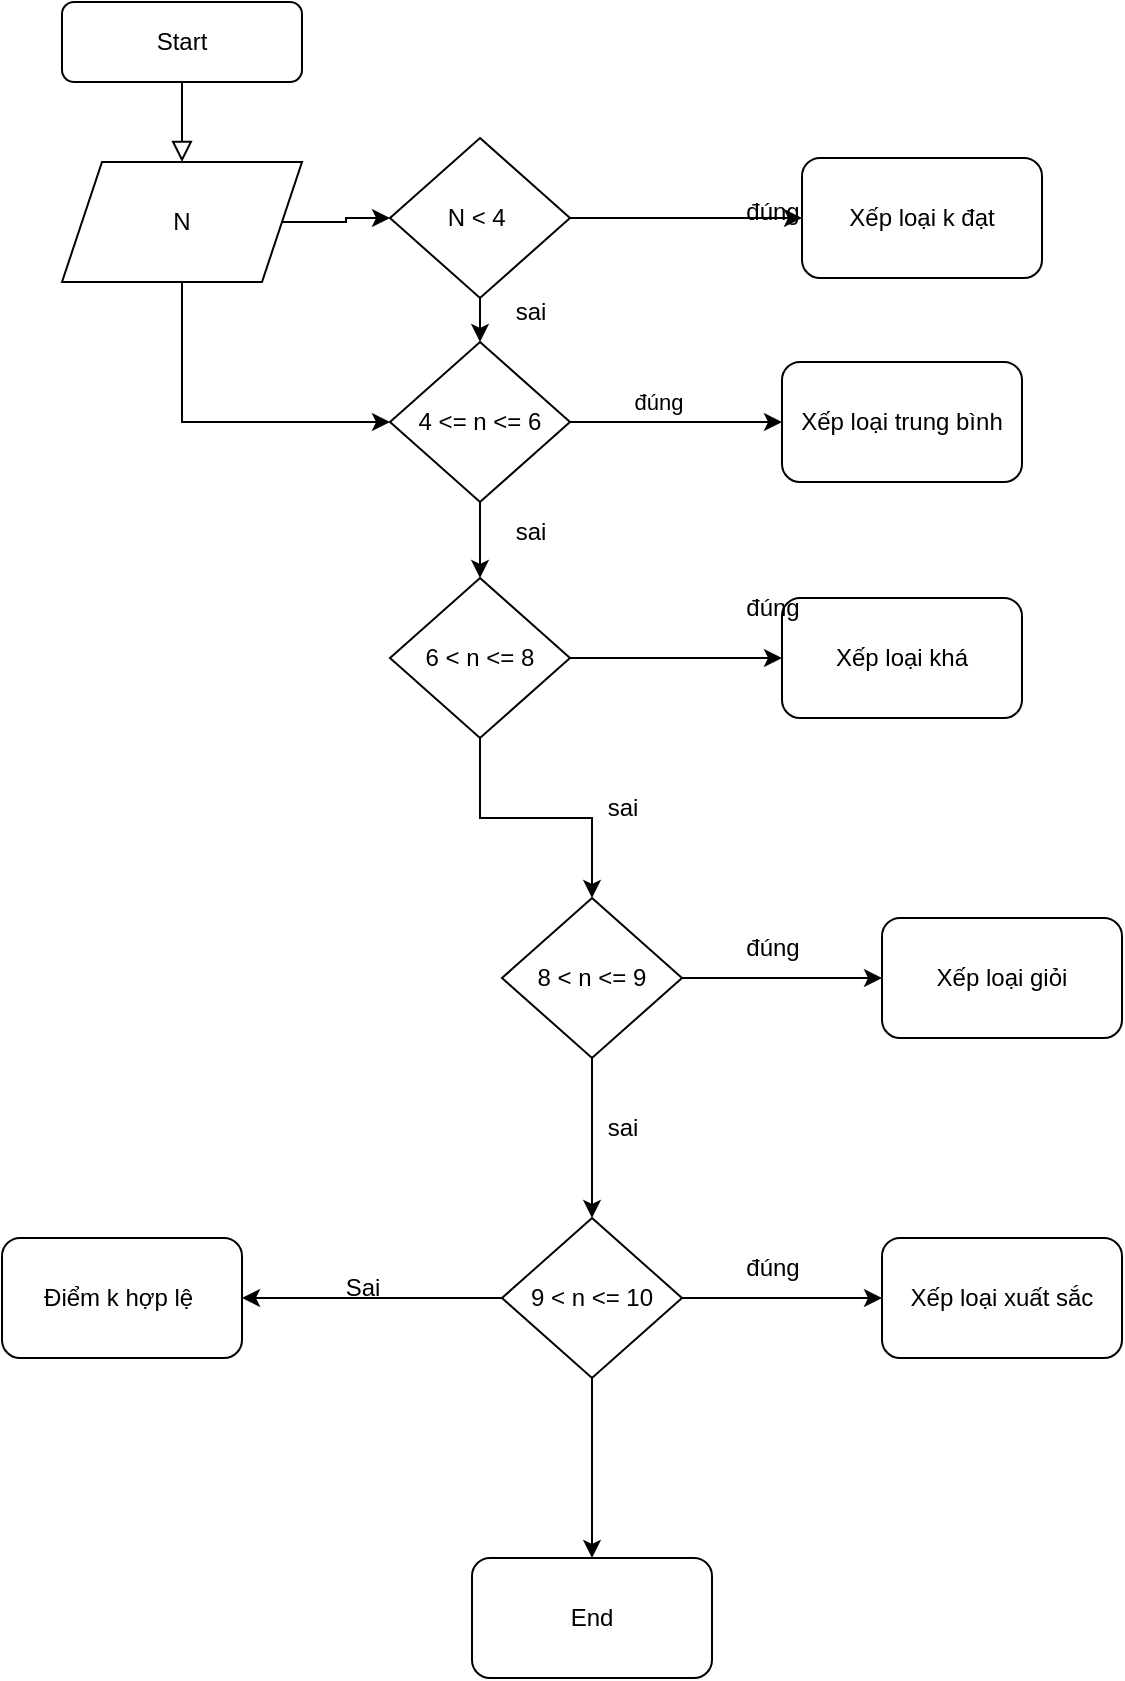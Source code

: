 <mxfile version="24.8.6">
  <diagram id="C5RBs43oDa-KdzZeNtuy" name="Page-1">
    <mxGraphModel grid="1" page="1" gridSize="10" guides="1" tooltips="1" connect="1" arrows="1" fold="1" pageScale="1" pageWidth="827" pageHeight="1169" math="0" shadow="0">
      <root>
        <mxCell id="WIyWlLk6GJQsqaUBKTNV-0" />
        <mxCell id="WIyWlLk6GJQsqaUBKTNV-1" parent="WIyWlLk6GJQsqaUBKTNV-0" />
        <mxCell id="WIyWlLk6GJQsqaUBKTNV-2" value="" style="rounded=0;html=1;jettySize=auto;orthogonalLoop=1;fontSize=11;endArrow=block;endFill=0;endSize=8;strokeWidth=1;shadow=0;labelBackgroundColor=none;edgeStyle=orthogonalEdgeStyle;" edge="1" parent="WIyWlLk6GJQsqaUBKTNV-1" source="WIyWlLk6GJQsqaUBKTNV-3" target="ciezRnkLvZJ_yGblxe65-0">
          <mxGeometry relative="1" as="geometry">
            <mxPoint x="220" y="180" as="targetPoint" />
          </mxGeometry>
        </mxCell>
        <mxCell id="WIyWlLk6GJQsqaUBKTNV-3" value="Start" style="rounded=1;whiteSpace=wrap;html=1;fontSize=12;glass=0;strokeWidth=1;shadow=0;" vertex="1" parent="WIyWlLk6GJQsqaUBKTNV-1">
          <mxGeometry x="160" y="80" width="120" height="40" as="geometry" />
        </mxCell>
        <mxCell id="ciezRnkLvZJ_yGblxe65-2" value="" style="edgeStyle=orthogonalEdgeStyle;rounded=0;orthogonalLoop=1;jettySize=auto;html=1;" edge="1" parent="WIyWlLk6GJQsqaUBKTNV-1" source="ciezRnkLvZJ_yGblxe65-0" target="ciezRnkLvZJ_yGblxe65-1">
          <mxGeometry relative="1" as="geometry" />
        </mxCell>
        <mxCell id="ciezRnkLvZJ_yGblxe65-34" value="" style="edgeStyle=orthogonalEdgeStyle;rounded=0;orthogonalLoop=1;jettySize=auto;html=1;entryX=0;entryY=0.5;entryDx=0;entryDy=0;" edge="1" parent="WIyWlLk6GJQsqaUBKTNV-1" source="ciezRnkLvZJ_yGblxe65-0" target="ciezRnkLvZJ_yGblxe65-6">
          <mxGeometry relative="1" as="geometry">
            <mxPoint x="220" y="290" as="targetPoint" />
            <Array as="points">
              <mxPoint x="220" y="290" />
            </Array>
          </mxGeometry>
        </mxCell>
        <mxCell id="ciezRnkLvZJ_yGblxe65-0" value="N" style="shape=parallelogram;perimeter=parallelogramPerimeter;whiteSpace=wrap;html=1;fixedSize=1;" vertex="1" parent="WIyWlLk6GJQsqaUBKTNV-1">
          <mxGeometry x="160" y="160" width="120" height="60" as="geometry" />
        </mxCell>
        <mxCell id="ciezRnkLvZJ_yGblxe65-4" value="" style="edgeStyle=orthogonalEdgeStyle;rounded=0;orthogonalLoop=1;jettySize=auto;html=1;" edge="1" parent="WIyWlLk6GJQsqaUBKTNV-1" source="ciezRnkLvZJ_yGblxe65-1" target="ciezRnkLvZJ_yGblxe65-3">
          <mxGeometry relative="1" as="geometry" />
        </mxCell>
        <mxCell id="ciezRnkLvZJ_yGblxe65-7" value="" style="edgeStyle=orthogonalEdgeStyle;rounded=0;orthogonalLoop=1;jettySize=auto;html=1;" edge="1" parent="WIyWlLk6GJQsqaUBKTNV-1" source="ciezRnkLvZJ_yGblxe65-1" target="ciezRnkLvZJ_yGblxe65-6">
          <mxGeometry relative="1" as="geometry" />
        </mxCell>
        <mxCell id="ciezRnkLvZJ_yGblxe65-1" value="N &amp;lt; 4&amp;nbsp;" style="rhombus;whiteSpace=wrap;html=1;" vertex="1" parent="WIyWlLk6GJQsqaUBKTNV-1">
          <mxGeometry x="324" y="148" width="90" height="80" as="geometry" />
        </mxCell>
        <mxCell id="ciezRnkLvZJ_yGblxe65-3" value="Xếp loại k đạt" style="rounded=1;whiteSpace=wrap;html=1;" vertex="1" parent="WIyWlLk6GJQsqaUBKTNV-1">
          <mxGeometry x="530" y="158" width="120" height="60" as="geometry" />
        </mxCell>
        <mxCell id="ciezRnkLvZJ_yGblxe65-5" value="đúng" style="text;html=1;align=center;verticalAlign=middle;resizable=0;points=[];autosize=1;strokeColor=none;fillColor=none;" vertex="1" parent="WIyWlLk6GJQsqaUBKTNV-1">
          <mxGeometry x="490" y="170" width="50" height="30" as="geometry" />
        </mxCell>
        <mxCell id="ciezRnkLvZJ_yGblxe65-9" value="" style="edgeStyle=orthogonalEdgeStyle;rounded=0;orthogonalLoop=1;jettySize=auto;html=1;" edge="1" parent="WIyWlLk6GJQsqaUBKTNV-1" source="ciezRnkLvZJ_yGblxe65-6" target="ciezRnkLvZJ_yGblxe65-8">
          <mxGeometry relative="1" as="geometry" />
        </mxCell>
        <mxCell id="ciezRnkLvZJ_yGblxe65-10" value="đúng" style="edgeLabel;html=1;align=center;verticalAlign=middle;resizable=0;points=[];" connectable="0" vertex="1" parent="ciezRnkLvZJ_yGblxe65-9">
          <mxGeometry x="-0.386" y="4" relative="1" as="geometry">
            <mxPoint x="11" y="-6" as="offset" />
          </mxGeometry>
        </mxCell>
        <mxCell id="ciezRnkLvZJ_yGblxe65-12" value="" style="edgeStyle=orthogonalEdgeStyle;rounded=0;orthogonalLoop=1;jettySize=auto;html=1;" edge="1" parent="WIyWlLk6GJQsqaUBKTNV-1" source="ciezRnkLvZJ_yGblxe65-6" target="ciezRnkLvZJ_yGblxe65-11">
          <mxGeometry relative="1" as="geometry" />
        </mxCell>
        <mxCell id="ciezRnkLvZJ_yGblxe65-6" value="4 &amp;lt;= n &amp;lt;= 6" style="rhombus;whiteSpace=wrap;html=1;" vertex="1" parent="WIyWlLk6GJQsqaUBKTNV-1">
          <mxGeometry x="324" y="250" width="90" height="80" as="geometry" />
        </mxCell>
        <mxCell id="ciezRnkLvZJ_yGblxe65-8" value="Xếp loại trung bình" style="rounded=1;whiteSpace=wrap;html=1;" vertex="1" parent="WIyWlLk6GJQsqaUBKTNV-1">
          <mxGeometry x="520" y="260" width="120" height="60" as="geometry" />
        </mxCell>
        <mxCell id="ciezRnkLvZJ_yGblxe65-14" value="" style="edgeStyle=orthogonalEdgeStyle;rounded=0;orthogonalLoop=1;jettySize=auto;html=1;" edge="1" parent="WIyWlLk6GJQsqaUBKTNV-1" source="ciezRnkLvZJ_yGblxe65-11" target="ciezRnkLvZJ_yGblxe65-13">
          <mxGeometry relative="1" as="geometry" />
        </mxCell>
        <mxCell id="ciezRnkLvZJ_yGblxe65-19" value="" style="edgeStyle=orthogonalEdgeStyle;rounded=0;orthogonalLoop=1;jettySize=auto;html=1;" edge="1" parent="WIyWlLk6GJQsqaUBKTNV-1" source="ciezRnkLvZJ_yGblxe65-11" target="ciezRnkLvZJ_yGblxe65-18">
          <mxGeometry relative="1" as="geometry" />
        </mxCell>
        <mxCell id="ciezRnkLvZJ_yGblxe65-11" value="6 &amp;lt; n &amp;lt;= 8" style="rhombus;whiteSpace=wrap;html=1;" vertex="1" parent="WIyWlLk6GJQsqaUBKTNV-1">
          <mxGeometry x="324" y="368" width="90" height="80" as="geometry" />
        </mxCell>
        <mxCell id="ciezRnkLvZJ_yGblxe65-13" value="Xếp loại khá" style="rounded=1;whiteSpace=wrap;html=1;" vertex="1" parent="WIyWlLk6GJQsqaUBKTNV-1">
          <mxGeometry x="520" y="378" width="120" height="60" as="geometry" />
        </mxCell>
        <mxCell id="ciezRnkLvZJ_yGblxe65-15" value="đúng" style="text;html=1;align=center;verticalAlign=middle;resizable=0;points=[];autosize=1;strokeColor=none;fillColor=none;" vertex="1" parent="WIyWlLk6GJQsqaUBKTNV-1">
          <mxGeometry x="490" y="368" width="50" height="30" as="geometry" />
        </mxCell>
        <mxCell id="ciezRnkLvZJ_yGblxe65-16" value="sai" style="text;html=1;align=center;verticalAlign=middle;resizable=0;points=[];autosize=1;strokeColor=none;fillColor=none;" vertex="1" parent="WIyWlLk6GJQsqaUBKTNV-1">
          <mxGeometry x="374" y="220" width="40" height="30" as="geometry" />
        </mxCell>
        <mxCell id="ciezRnkLvZJ_yGblxe65-17" value="sai" style="text;html=1;align=center;verticalAlign=middle;resizable=0;points=[];autosize=1;strokeColor=none;fillColor=none;" vertex="1" parent="WIyWlLk6GJQsqaUBKTNV-1">
          <mxGeometry x="374" y="330" width="40" height="30" as="geometry" />
        </mxCell>
        <mxCell id="ciezRnkLvZJ_yGblxe65-21" value="" style="edgeStyle=orthogonalEdgeStyle;rounded=0;orthogonalLoop=1;jettySize=auto;html=1;" edge="1" parent="WIyWlLk6GJQsqaUBKTNV-1" source="ciezRnkLvZJ_yGblxe65-18" target="ciezRnkLvZJ_yGblxe65-20">
          <mxGeometry relative="1" as="geometry" />
        </mxCell>
        <mxCell id="ciezRnkLvZJ_yGblxe65-25" value="" style="edgeStyle=orthogonalEdgeStyle;rounded=0;orthogonalLoop=1;jettySize=auto;html=1;" edge="1" parent="WIyWlLk6GJQsqaUBKTNV-1" source="ciezRnkLvZJ_yGblxe65-18" target="ciezRnkLvZJ_yGblxe65-24">
          <mxGeometry relative="1" as="geometry" />
        </mxCell>
        <mxCell id="ciezRnkLvZJ_yGblxe65-18" value="8 &amp;lt; n &amp;lt;= 9" style="rhombus;whiteSpace=wrap;html=1;" vertex="1" parent="WIyWlLk6GJQsqaUBKTNV-1">
          <mxGeometry x="380" y="528" width="90" height="80" as="geometry" />
        </mxCell>
        <mxCell id="ciezRnkLvZJ_yGblxe65-20" value="Xếp loại giỏi" style="rounded=1;whiteSpace=wrap;html=1;" vertex="1" parent="WIyWlLk6GJQsqaUBKTNV-1">
          <mxGeometry x="570" y="538" width="120" height="60" as="geometry" />
        </mxCell>
        <mxCell id="ciezRnkLvZJ_yGblxe65-22" value="đúng" style="text;html=1;align=center;verticalAlign=middle;resizable=0;points=[];autosize=1;strokeColor=none;fillColor=none;" vertex="1" parent="WIyWlLk6GJQsqaUBKTNV-1">
          <mxGeometry x="490" y="538" width="50" height="30" as="geometry" />
        </mxCell>
        <mxCell id="ciezRnkLvZJ_yGblxe65-23" value="sai" style="text;html=1;align=center;verticalAlign=middle;resizable=0;points=[];autosize=1;strokeColor=none;fillColor=none;" vertex="1" parent="WIyWlLk6GJQsqaUBKTNV-1">
          <mxGeometry x="420" y="468" width="40" height="30" as="geometry" />
        </mxCell>
        <mxCell id="ciezRnkLvZJ_yGblxe65-27" value="" style="edgeStyle=orthogonalEdgeStyle;rounded=0;orthogonalLoop=1;jettySize=auto;html=1;" edge="1" parent="WIyWlLk6GJQsqaUBKTNV-1" source="ciezRnkLvZJ_yGblxe65-24" target="ciezRnkLvZJ_yGblxe65-26">
          <mxGeometry relative="1" as="geometry" />
        </mxCell>
        <mxCell id="ciezRnkLvZJ_yGblxe65-31" value="" style="edgeStyle=orthogonalEdgeStyle;rounded=0;orthogonalLoop=1;jettySize=auto;html=1;" edge="1" parent="WIyWlLk6GJQsqaUBKTNV-1" source="ciezRnkLvZJ_yGblxe65-24" target="ciezRnkLvZJ_yGblxe65-30">
          <mxGeometry relative="1" as="geometry" />
        </mxCell>
        <mxCell id="ciezRnkLvZJ_yGblxe65-36" value="" style="edgeStyle=orthogonalEdgeStyle;rounded=0;orthogonalLoop=1;jettySize=auto;html=1;" edge="1" parent="WIyWlLk6GJQsqaUBKTNV-1" source="ciezRnkLvZJ_yGblxe65-24" target="ciezRnkLvZJ_yGblxe65-35">
          <mxGeometry relative="1" as="geometry" />
        </mxCell>
        <mxCell id="ciezRnkLvZJ_yGblxe65-24" value="9 &amp;lt; n &amp;lt;= 10" style="rhombus;whiteSpace=wrap;html=1;" vertex="1" parent="WIyWlLk6GJQsqaUBKTNV-1">
          <mxGeometry x="380" y="688" width="90" height="80" as="geometry" />
        </mxCell>
        <mxCell id="ciezRnkLvZJ_yGblxe65-26" value="Xếp loại xuất sắc" style="rounded=1;whiteSpace=wrap;html=1;" vertex="1" parent="WIyWlLk6GJQsqaUBKTNV-1">
          <mxGeometry x="570" y="698" width="120" height="60" as="geometry" />
        </mxCell>
        <mxCell id="ciezRnkLvZJ_yGblxe65-28" value="đúng" style="text;html=1;align=center;verticalAlign=middle;resizable=0;points=[];autosize=1;strokeColor=none;fillColor=none;" vertex="1" parent="WIyWlLk6GJQsqaUBKTNV-1">
          <mxGeometry x="490" y="698" width="50" height="30" as="geometry" />
        </mxCell>
        <mxCell id="ciezRnkLvZJ_yGblxe65-29" value="sai" style="text;html=1;align=center;verticalAlign=middle;resizable=0;points=[];autosize=1;strokeColor=none;fillColor=none;" vertex="1" parent="WIyWlLk6GJQsqaUBKTNV-1">
          <mxGeometry x="420" y="628" width="40" height="30" as="geometry" />
        </mxCell>
        <mxCell id="ciezRnkLvZJ_yGblxe65-30" value="Điểm k hợp lệ&amp;nbsp;" style="rounded=1;whiteSpace=wrap;html=1;" vertex="1" parent="WIyWlLk6GJQsqaUBKTNV-1">
          <mxGeometry x="130" y="698" width="120" height="60" as="geometry" />
        </mxCell>
        <mxCell id="ciezRnkLvZJ_yGblxe65-32" value="Sai" style="text;html=1;align=center;verticalAlign=middle;resizable=0;points=[];autosize=1;strokeColor=none;fillColor=none;" vertex="1" parent="WIyWlLk6GJQsqaUBKTNV-1">
          <mxGeometry x="290" y="708" width="40" height="30" as="geometry" />
        </mxCell>
        <mxCell id="ciezRnkLvZJ_yGblxe65-35" value="End" style="rounded=1;whiteSpace=wrap;html=1;" vertex="1" parent="WIyWlLk6GJQsqaUBKTNV-1">
          <mxGeometry x="365" y="858" width="120" height="60" as="geometry" />
        </mxCell>
      </root>
    </mxGraphModel>
  </diagram>
</mxfile>
